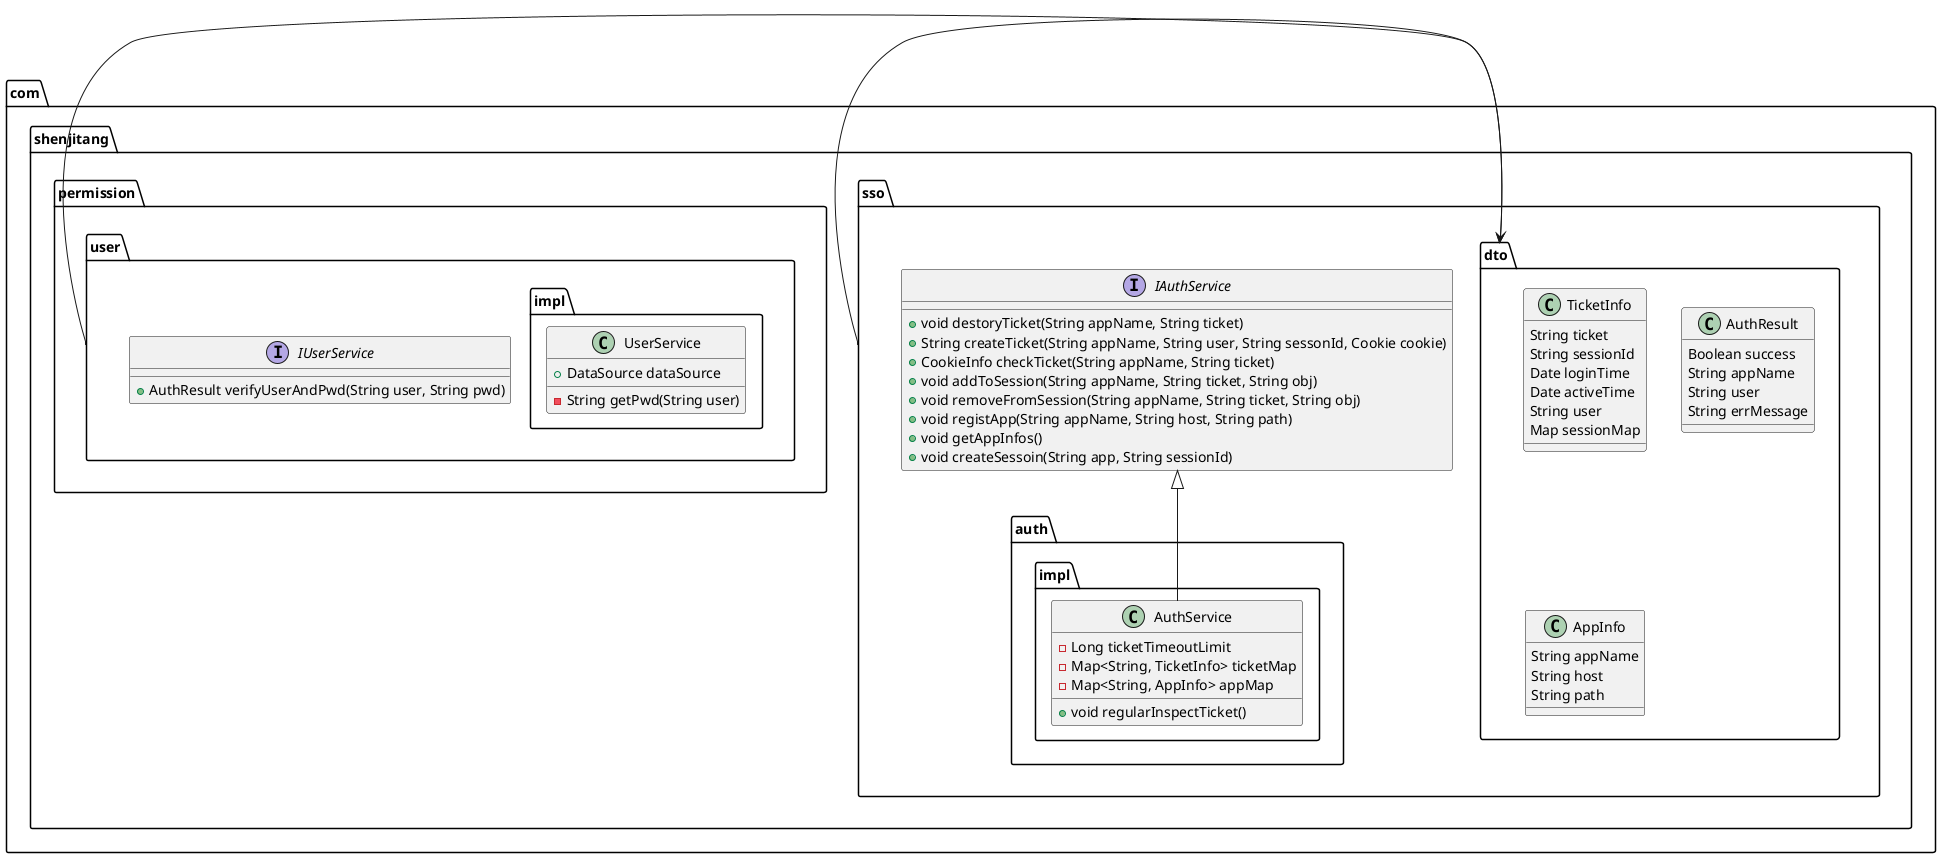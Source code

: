 @startuml
skinparam defaultFontName 楷体

package com.shenjitang.sso {
    interface IAuthService {
        + void destoryTicket(String appName, String ticket)
        + String createTicket(String appName, String user, String sessonId, Cookie cookie)
        + CookieInfo checkTicket(String appName, String ticket)
        + void addToSession(String appName, String ticket, String obj)
        + void removeFromSession(String appName, String ticket, String obj)
        + void registApp(String appName, String host, String path)
        + void getAppInfos()
        + void createSessoin(String app, String sessionId)
    }
    package com.shenjitang.sso.auth.impl {
        class AuthService {
            - Long ticketTimeoutLimit
            - Map<String, TicketInfo> ticketMap
            - Map<String, AppInfo> appMap
            + void regularInspectTicket()
        }
    }
}
package com.shenjitang.permission.user {
    Interface IUserService {
        + AuthResult verifyUserAndPwd(String user, String pwd)
    }
    package com.shenjitang.permission.user.impl {
        class UserService {
            + DataSource dataSource
            - String getPwd(String user)
        }
    }
}

package com.shenjitang.sso.dto {
    class TicketInfo {
        String ticket
        String sessionId
        Date loginTime
        Date activeTime
        String user
        Map sessionMap
    }
    class AuthResult {
        Boolean success
        String appName
        String user
        String errMessage
    }
    class AppInfo {
        String appName
        String host
        String path
    }
}
IAuthService <|-- AuthService



com.shenjitang.permission.user -> com.shenjitang.sso.dto
com.shenjitang.sso -> com.shenjitang.sso.dto

@enduml